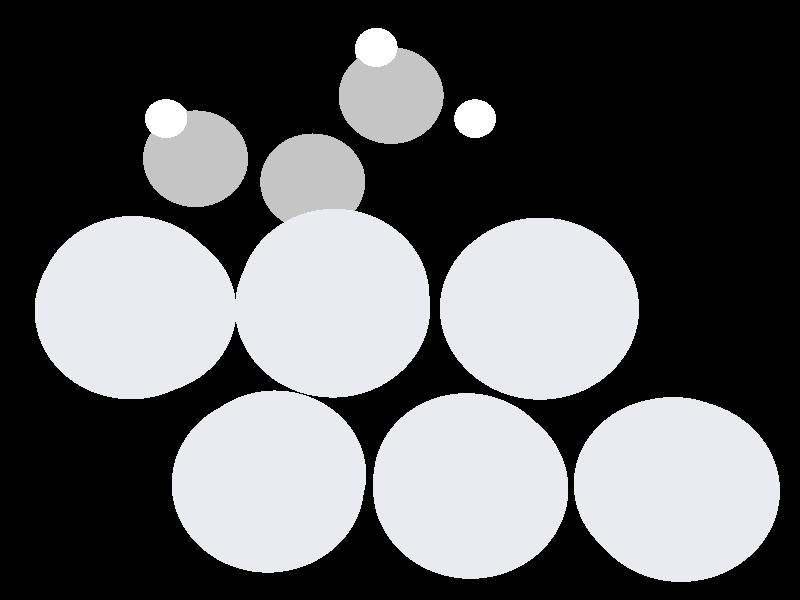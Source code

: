 #include "colors.inc"
#include "finish.inc"

global_settings {assumed_gamma 1 max_trace_level 6}
background {color White transmit 1.0}
camera {perspective
  right -9.37*x up 7.64*y
  direction 100.00*z
  location <0,0,100.00> look_at <0,0,0>}


light_source {<  2.00,   3.00,  40.00> color White
  area_light <0.70, 0, 0>, <0, 0.70, 0>, 3, 3
  adaptive 1 jitter}
// no fog
#declare simple = finish {phong 0.7}
#declare pale = finish {ambient 0.5 diffuse 0.85 roughness 0.001 specular 0.200 }
#declare intermediate = finish {ambient 0.3 diffuse 0.6 specular 0.1 roughness 0.04}
#declare vmd = finish {ambient 0.0 diffuse 0.65 phong 0.1 phong_size 40.0 specular 0.5 }
#declare jmol = finish {ambient 0.2 diffuse 0.6 specular 1 roughness 0.001 metallic}
#declare ase2 = finish {ambient 0.05 brilliance 3 diffuse 0.6 metallic specular 0.7 roughness 0.04 reflection 0.15}
#declare ase3 = finish {ambient 0.15 brilliance 2 diffuse 0.6 metallic specular 1.0 roughness 0.001 reflection 0.0}
#declare glass = finish {ambient 0.05 diffuse 0.3 specular 1.0 roughness 0.001}
#declare glass2 = finish {ambient 0.01 diffuse 0.3 specular 1.0 reflection 0.25 roughness 0.001}
#declare Rcell = 0.050;
#declare Rbond = 0.100;

#macro atom(LOC, R, COL, TRANS, FIN)
  sphere{LOC, R texture{pigment{color COL transmit TRANS} finish{FIN}}}
#end
#macro constrain(LOC, R, COL, TRANS FIN)
union{torus{R, Rcell rotate 45*z texture{pigment{color COL transmit TRANS} finish{FIN}}}
     torus{R, Rcell rotate -45*z texture{pigment{color COL transmit TRANS} finish{FIN}}}
     translate LOC}
#end

// no cell vertices
atom(< -1.59,  -2.41,  -8.48>, 1.16, rgb <0.82, 0.82, 0.88>, 0.0, ase3) // #0
atom(< -1.60,  -2.42,  -5.66>, 1.16, rgb <0.82, 0.82, 0.88>, 0.0, ase3) // #1
atom(< -1.59,  -2.41,  -2.85>, 1.16, rgb <0.82, 0.82, 0.88>, 0.0, ase3) // #2
atom(<  0.83,  -2.43,  -7.08>, 1.16, rgb <0.82, 0.82, 0.88>, 0.0, ase3) // #3
atom(<  0.83,  -2.43,  -4.25>, 1.16, rgb <0.82, 0.82, 0.88>, 0.0, ase3) // #4
atom(<  0.84,  -2.44,  -1.42>, 1.16, rgb <0.82, 0.82, 0.88>, 0.0, ase3) // #5
atom(<  3.31,  -2.48,  -5.66>, 1.16, rgb <0.82, 0.82, 0.88>, 0.0, ase3) // #6
atom(<  3.29,  -2.43,  -2.83>, 1.16, rgb <0.82, 0.82, 0.88>, 0.0, ase3) // #7
atom(<  3.29,  -2.43,  -0.02>, 1.16, rgb <0.82, 0.82, 0.88>, 0.0, ase3) // #8
atom(< -3.24,  -0.14,  -8.50>, 1.16, rgb <0.82, 0.82, 0.88>, 0.0, ase3) // #9
atom(< -3.31,  -0.03,  -5.66>, 1.16, rgb <0.82, 0.82, 0.88>, 0.0, ase3) // #10
atom(< -3.24,  -0.14,  -2.82>, 1.16, rgb <0.82, 0.82, 0.88>, 0.0, ase3) // #11
atom(< -0.80,   0.05,  -7.05>, 1.16, rgb <0.82, 0.82, 0.88>, 0.0, ase3) // #12
atom(< -0.80,   0.05,  -4.28>, 1.16, rgb <0.82, 0.82, 0.88>, 0.0, ase3) // #13
atom(< -0.80,  -0.10,  -1.42>, 1.16, rgb <0.82, 0.82, 0.88>, 0.0, ase3) // #14
atom(<  1.71,  -0.17,  -5.66>, 1.16, rgb <0.82, 0.82, 0.88>, 0.0, ase3) // #15
atom(<  1.64,  -0.11,  -2.84>, 1.16, rgb <0.82, 0.82, 0.88>, 0.0, ase3) // #16
atom(<  1.64,  -0.11,   0.00>, 1.16, rgb <0.82, 0.82, 0.88>, 0.0, ase3) // #17
atom(< -1.08,   1.59,  -5.66>, 0.65, rgb <0.56, 0.56, 0.56>, 0.0, ase3) // #18
atom(< -0.11,   2.75,  -5.67>, 0.65, rgb <0.56, 0.56, 0.56>, 0.0, ase3) // #19
atom(< -2.53,   1.90,  -5.66>, 0.65, rgb <0.56, 0.56, 0.56>, 0.0, ase3) // #20
atom(< -0.30,   3.38,  -6.55>, 0.26, rgb <1.00, 1.00, 1.00>, 0.0, ase3) // #21
atom(< -0.29,   3.37,  -4.78>, 0.26, rgb <1.00, 1.00, 1.00>, 0.0, ase3) // #22
atom(<  0.93,   2.44,  -5.67>, 0.26, rgb <1.00, 1.00, 1.00>, 0.0, ase3) // #23
atom(< -2.87,   2.42,  -6.56>, 0.26, rgb <1.00, 1.00, 1.00>, 0.0, ase3) // #24
atom(< -2.87,   2.42,  -4.76>, 0.26, rgb <1.00, 1.00, 1.00>, 0.0, ase3) // #25

// no constraints
